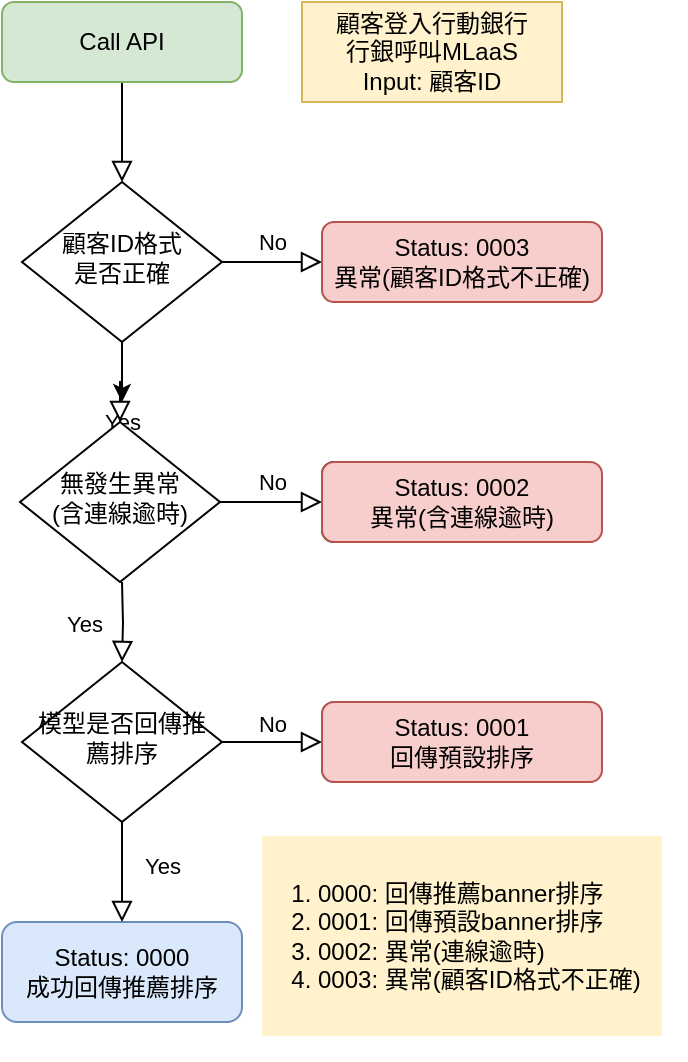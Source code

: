 <mxfile version="13.1.3" type="github" pages="3">
  <diagram id="ySz0Py1HpDfHeLLja6__" name="version3">
    <mxGraphModel dx="748" dy="584" grid="1" gridSize="10" guides="1" tooltips="1" connect="1" arrows="1" fold="1" page="1" pageScale="1" pageWidth="850" pageHeight="1100" math="0" shadow="0">
      <root>
        <mxCell id="oRHurq6mvN2Bd5AfDysX-0" />
        <mxCell id="oRHurq6mvN2Bd5AfDysX-1" parent="oRHurq6mvN2Bd5AfDysX-0" />
        <mxCell id="oRHurq6mvN2Bd5AfDysX-2" value="" style="rounded=0;html=1;jettySize=auto;orthogonalLoop=1;fontSize=11;endArrow=block;endFill=0;endSize=8;strokeWidth=1;shadow=0;labelBackgroundColor=none;edgeStyle=orthogonalEdgeStyle;" edge="1" parent="oRHurq6mvN2Bd5AfDysX-1" source="oRHurq6mvN2Bd5AfDysX-3" target="oRHurq6mvN2Bd5AfDysX-6">
          <mxGeometry relative="1" as="geometry" />
        </mxCell>
        <mxCell id="oRHurq6mvN2Bd5AfDysX-3" value="Call API" style="rounded=1;whiteSpace=wrap;html=1;fontSize=12;glass=0;strokeWidth=1;shadow=0;fillColor=#d5e8d4;strokeColor=#82b366;" vertex="1" parent="oRHurq6mvN2Bd5AfDysX-1">
          <mxGeometry x="210" y="20" width="120" height="40" as="geometry" />
        </mxCell>
        <mxCell id="oRHurq6mvN2Bd5AfDysX-4" value="Yes" style="rounded=0;html=1;jettySize=auto;orthogonalLoop=1;fontSize=11;endArrow=block;endFill=0;endSize=8;strokeWidth=1;shadow=0;labelBackgroundColor=none;edgeStyle=orthogonalEdgeStyle;" edge="1" parent="oRHurq6mvN2Bd5AfDysX-1" source="oRHurq6mvN2Bd5AfDysX-6" target="oRHurq6mvN2Bd5AfDysX-9">
          <mxGeometry y="20" relative="1" as="geometry">
            <mxPoint as="offset" />
          </mxGeometry>
        </mxCell>
        <mxCell id="oRHurq6mvN2Bd5AfDysX-5" value="No" style="edgeStyle=orthogonalEdgeStyle;rounded=0;html=1;jettySize=auto;orthogonalLoop=1;fontSize=11;endArrow=block;endFill=0;endSize=8;strokeWidth=1;shadow=0;labelBackgroundColor=none;" edge="1" parent="oRHurq6mvN2Bd5AfDysX-1" source="oRHurq6mvN2Bd5AfDysX-6" target="oRHurq6mvN2Bd5AfDysX-7">
          <mxGeometry y="10" relative="1" as="geometry">
            <mxPoint as="offset" />
          </mxGeometry>
        </mxCell>
        <mxCell id="oRHurq6mvN2Bd5AfDysX-21" style="edgeStyle=orthogonalEdgeStyle;rounded=0;orthogonalLoop=1;jettySize=auto;html=1;" edge="1" parent="oRHurq6mvN2Bd5AfDysX-1" source="oRHurq6mvN2Bd5AfDysX-6">
          <mxGeometry relative="1" as="geometry">
            <mxPoint x="270" y="220" as="targetPoint" />
          </mxGeometry>
        </mxCell>
        <mxCell id="oRHurq6mvN2Bd5AfDysX-6" value="顧客ID格式&lt;br&gt;是否正確" style="rhombus;whiteSpace=wrap;html=1;shadow=0;fontFamily=Helvetica;fontSize=12;align=center;strokeWidth=1;spacing=6;spacingTop=-4;" vertex="1" parent="oRHurq6mvN2Bd5AfDysX-1">
          <mxGeometry x="220" y="110" width="100" height="80" as="geometry" />
        </mxCell>
        <mxCell id="oRHurq6mvN2Bd5AfDysX-7" value="Status: 0003&lt;br&gt;異常(顧客ID格式不正確)" style="rounded=1;whiteSpace=wrap;html=1;fontSize=12;glass=0;strokeWidth=1;shadow=0;fillColor=#f8cecc;strokeColor=#b85450;" vertex="1" parent="oRHurq6mvN2Bd5AfDysX-1">
          <mxGeometry x="370" y="130" width="140" height="40" as="geometry" />
        </mxCell>
        <mxCell id="oRHurq6mvN2Bd5AfDysX-8" value="No" style="edgeStyle=orthogonalEdgeStyle;rounded=0;html=1;jettySize=auto;orthogonalLoop=1;fontSize=11;endArrow=block;endFill=0;endSize=8;strokeWidth=1;shadow=0;labelBackgroundColor=none;" edge="1" parent="oRHurq6mvN2Bd5AfDysX-1" source="oRHurq6mvN2Bd5AfDysX-9" target="oRHurq6mvN2Bd5AfDysX-11">
          <mxGeometry y="10" relative="1" as="geometry">
            <mxPoint as="offset" />
          </mxGeometry>
        </mxCell>
        <mxCell id="oRHurq6mvN2Bd5AfDysX-9" value="無發生異常&lt;br&gt;(含連線逾時)" style="rhombus;whiteSpace=wrap;html=1;shadow=0;fontFamily=Helvetica;fontSize=12;align=center;strokeWidth=1;spacing=6;spacingTop=-4;" vertex="1" parent="oRHurq6mvN2Bd5AfDysX-1">
          <mxGeometry x="219" y="230" width="100" height="80" as="geometry" />
        </mxCell>
        <mxCell id="oRHurq6mvN2Bd5AfDysX-10" value="Status: 0000&lt;br&gt;成功回傳推薦排序" style="rounded=1;whiteSpace=wrap;html=1;fontSize=12;glass=0;strokeWidth=1;shadow=0;fillColor=#dae8fc;strokeColor=#6c8ebf;" vertex="1" parent="oRHurq6mvN2Bd5AfDysX-1">
          <mxGeometry x="210" y="480" width="120" height="50" as="geometry" />
        </mxCell>
        <mxCell id="oRHurq6mvN2Bd5AfDysX-11" value="Status: 0003" style="rounded=1;whiteSpace=wrap;html=1;fontSize=12;glass=0;strokeWidth=1;shadow=0;" vertex="1" parent="oRHurq6mvN2Bd5AfDysX-1">
          <mxGeometry x="370" y="250" width="120" height="40" as="geometry" />
        </mxCell>
        <mxCell id="oRHurq6mvN2Bd5AfDysX-12" value="Status: 0002&lt;br&gt;異常(含連線逾時)" style="rounded=1;whiteSpace=wrap;html=1;fontSize=12;glass=0;strokeWidth=1;shadow=0;fillColor=#f8cecc;strokeColor=#b85450;" vertex="1" parent="oRHurq6mvN2Bd5AfDysX-1">
          <mxGeometry x="370" y="250" width="140" height="40" as="geometry" />
        </mxCell>
        <mxCell id="oRHurq6mvN2Bd5AfDysX-13" value="Yes" style="rounded=0;html=1;jettySize=auto;orthogonalLoop=1;fontSize=11;endArrow=block;endFill=0;endSize=8;strokeWidth=1;shadow=0;labelBackgroundColor=none;edgeStyle=orthogonalEdgeStyle;" edge="1" parent="oRHurq6mvN2Bd5AfDysX-1">
          <mxGeometry y="20" relative="1" as="geometry">
            <mxPoint as="offset" />
            <mxPoint x="270" y="310" as="sourcePoint" />
            <mxPoint x="270" y="350" as="targetPoint" />
          </mxGeometry>
        </mxCell>
        <mxCell id="oRHurq6mvN2Bd5AfDysX-14" value="Yes" style="rounded=0;html=1;jettySize=auto;orthogonalLoop=1;fontSize=11;endArrow=block;endFill=0;endSize=8;strokeWidth=1;shadow=0;labelBackgroundColor=none;edgeStyle=orthogonalEdgeStyle;exitX=0.5;exitY=1;exitDx=0;exitDy=0;entryX=0.5;entryY=0;entryDx=0;entryDy=0;" edge="1" parent="oRHurq6mvN2Bd5AfDysX-1" source="oRHurq6mvN2Bd5AfDysX-15" target="oRHurq6mvN2Bd5AfDysX-10">
          <mxGeometry x="-0.143" y="20" relative="1" as="geometry">
            <mxPoint as="offset" />
            <mxPoint x="270" y="500" as="targetPoint" />
          </mxGeometry>
        </mxCell>
        <mxCell id="oRHurq6mvN2Bd5AfDysX-15" value="模型是否回傳推薦排序" style="rhombus;whiteSpace=wrap;html=1;shadow=0;fontFamily=Helvetica;fontSize=12;align=center;strokeWidth=1;spacing=6;spacingTop=-4;" vertex="1" parent="oRHurq6mvN2Bd5AfDysX-1">
          <mxGeometry x="220" y="350" width="100" height="80" as="geometry" />
        </mxCell>
        <mxCell id="oRHurq6mvN2Bd5AfDysX-16" value="No" style="edgeStyle=orthogonalEdgeStyle;rounded=0;html=1;jettySize=auto;orthogonalLoop=1;fontSize=11;endArrow=block;endFill=0;endSize=8;strokeWidth=1;shadow=0;labelBackgroundColor=none;" edge="1" parent="oRHurq6mvN2Bd5AfDysX-1" source="oRHurq6mvN2Bd5AfDysX-15">
          <mxGeometry y="10" relative="1" as="geometry">
            <mxPoint as="offset" />
            <mxPoint x="370" y="390" as="targetPoint" />
          </mxGeometry>
        </mxCell>
        <mxCell id="oRHurq6mvN2Bd5AfDysX-17" value="Status: 0001&lt;br&gt;模型結果名單&lt;br&gt;無此登入顧客ID" style="rounded=1;whiteSpace=wrap;html=1;fontSize=12;glass=0;strokeWidth=1;shadow=0;fillColor=#dae8fc;strokeColor=#6c8ebf;" vertex="1" parent="oRHurq6mvN2Bd5AfDysX-1">
          <mxGeometry x="370" y="370" width="120" height="40" as="geometry" />
        </mxCell>
        <mxCell id="oRHurq6mvN2Bd5AfDysX-18" value="Status: 0001&lt;br&gt;回傳預設排序" style="rounded=1;whiteSpace=wrap;html=1;fontSize=12;glass=0;strokeWidth=1;shadow=0;fillColor=#f8cecc;strokeColor=#b85450;" vertex="1" parent="oRHurq6mvN2Bd5AfDysX-1">
          <mxGeometry x="370" y="370" width="140" height="40" as="geometry" />
        </mxCell>
        <mxCell id="oRHurq6mvN2Bd5AfDysX-19" value="&lt;ol&gt;&lt;li&gt;0000: 回傳推薦banner排序&amp;nbsp;&lt;/li&gt;&lt;li&gt;0001: 回傳預設banner排序&lt;/li&gt;&lt;li&gt;0002: 異常(連線逾時)&lt;/li&gt;&lt;li&gt;0003: 異常(顧客ID格式不正確)&lt;/li&gt;&lt;/ol&gt;" style="text;strokeColor=none;fillColor=#fff2cc;html=1;whiteSpace=wrap;verticalAlign=middle;overflow=hidden;align=left;labelPosition=center;verticalLabelPosition=middle;strokeWidth=6;spacing=-12;" vertex="1" parent="oRHurq6mvN2Bd5AfDysX-1">
          <mxGeometry x="340" y="437" width="200" height="100" as="geometry" />
        </mxCell>
        <UserObject label="顧客登入行動銀行&lt;br&gt;行銀呼叫MLaaS&lt;br&gt;Input: 顧客ID" placeholders="1" name="Variable" id="oRHurq6mvN2Bd5AfDysX-20">
          <mxCell style="text;html=1;strokeColor=#d6b656;fillColor=#fff2cc;align=center;verticalAlign=middle;whiteSpace=wrap;overflow=hidden;" vertex="1" parent="oRHurq6mvN2Bd5AfDysX-1">
            <mxGeometry x="360" y="20" width="130" height="50" as="geometry" />
          </mxCell>
        </UserObject>
      </root>
    </mxGraphModel>
  </diagram>
  <diagram id="Z0WrZ55IOFAZ8B3S86SQ" name="version2">
    <mxGraphModel dx="748" dy="584" grid="1" gridSize="10" guides="1" tooltips="1" connect="1" arrows="1" fold="1" page="1" pageScale="1" pageWidth="850" pageHeight="1100" math="0" shadow="0">
      <root>
        <mxCell id="QfnjMNIoUR7B6jNinT9_-0" />
        <mxCell id="QfnjMNIoUR7B6jNinT9_-1" parent="QfnjMNIoUR7B6jNinT9_-0" />
        <mxCell id="QfnjMNIoUR7B6jNinT9_-2" value="" style="rounded=0;html=1;jettySize=auto;orthogonalLoop=1;fontSize=11;endArrow=block;endFill=0;endSize=8;strokeWidth=1;shadow=0;labelBackgroundColor=none;edgeStyle=orthogonalEdgeStyle;" parent="QfnjMNIoUR7B6jNinT9_-1" source="QfnjMNIoUR7B6jNinT9_-3" target="QfnjMNIoUR7B6jNinT9_-6" edge="1">
          <mxGeometry relative="1" as="geometry" />
        </mxCell>
        <mxCell id="QfnjMNIoUR7B6jNinT9_-3" value="Call API" style="rounded=1;whiteSpace=wrap;html=1;fontSize=12;glass=0;strokeWidth=1;shadow=0;fillColor=#d5e8d4;strokeColor=#82b366;" parent="QfnjMNIoUR7B6jNinT9_-1" vertex="1">
          <mxGeometry x="210" y="20" width="120" height="40" as="geometry" />
        </mxCell>
        <mxCell id="QfnjMNIoUR7B6jNinT9_-4" value="Yes" style="rounded=0;html=1;jettySize=auto;orthogonalLoop=1;fontSize=11;endArrow=block;endFill=0;endSize=8;strokeWidth=1;shadow=0;labelBackgroundColor=none;edgeStyle=orthogonalEdgeStyle;" parent="QfnjMNIoUR7B6jNinT9_-1" source="QfnjMNIoUR7B6jNinT9_-6" target="QfnjMNIoUR7B6jNinT9_-9" edge="1">
          <mxGeometry y="20" relative="1" as="geometry">
            <mxPoint as="offset" />
          </mxGeometry>
        </mxCell>
        <mxCell id="QfnjMNIoUR7B6jNinT9_-5" value="No" style="edgeStyle=orthogonalEdgeStyle;rounded=0;html=1;jettySize=auto;orthogonalLoop=1;fontSize=11;endArrow=block;endFill=0;endSize=8;strokeWidth=1;shadow=0;labelBackgroundColor=none;" parent="QfnjMNIoUR7B6jNinT9_-1" source="QfnjMNIoUR7B6jNinT9_-6" target="QfnjMNIoUR7B6jNinT9_-7" edge="1">
          <mxGeometry y="10" relative="1" as="geometry">
            <mxPoint as="offset" />
          </mxGeometry>
        </mxCell>
        <mxCell id="QfnjMNIoUR7B6jNinT9_-6" value="顧客ID格式&lt;br&gt;是否正確" style="rhombus;whiteSpace=wrap;html=1;shadow=0;fontFamily=Helvetica;fontSize=12;align=center;strokeWidth=1;spacing=6;spacingTop=-4;" parent="QfnjMNIoUR7B6jNinT9_-1" vertex="1">
          <mxGeometry x="220" y="110" width="100" height="80" as="geometry" />
        </mxCell>
        <mxCell id="QfnjMNIoUR7B6jNinT9_-7" value="Status: 0003&lt;br&gt;異常(顧客ID格式不正確)" style="rounded=1;whiteSpace=wrap;html=1;fontSize=12;glass=0;strokeWidth=1;shadow=0;fillColor=#f8cecc;strokeColor=#b85450;" parent="QfnjMNIoUR7B6jNinT9_-1" vertex="1">
          <mxGeometry x="370" y="130" width="140" height="40" as="geometry" />
        </mxCell>
        <mxCell id="QfnjMNIoUR7B6jNinT9_-8" value="No" style="edgeStyle=orthogonalEdgeStyle;rounded=0;html=1;jettySize=auto;orthogonalLoop=1;fontSize=11;endArrow=block;endFill=0;endSize=8;strokeWidth=1;shadow=0;labelBackgroundColor=none;" parent="QfnjMNIoUR7B6jNinT9_-1" source="QfnjMNIoUR7B6jNinT9_-9" target="QfnjMNIoUR7B6jNinT9_-11" edge="1">
          <mxGeometry y="10" relative="1" as="geometry">
            <mxPoint as="offset" />
          </mxGeometry>
        </mxCell>
        <mxCell id="QfnjMNIoUR7B6jNinT9_-9" value="連線時間&lt;br&gt;小於三秒" style="rhombus;whiteSpace=wrap;html=1;shadow=0;fontFamily=Helvetica;fontSize=12;align=center;strokeWidth=1;spacing=6;spacingTop=-4;" parent="QfnjMNIoUR7B6jNinT9_-1" vertex="1">
          <mxGeometry x="219" y="230" width="100" height="80" as="geometry" />
        </mxCell>
        <mxCell id="QfnjMNIoUR7B6jNinT9_-10" value="Status: 0000&lt;br&gt;成功回傳推薦排序" style="rounded=1;whiteSpace=wrap;html=1;fontSize=12;glass=0;strokeWidth=1;shadow=0;fillColor=#dae8fc;strokeColor=#6c8ebf;" parent="QfnjMNIoUR7B6jNinT9_-1" vertex="1">
          <mxGeometry x="210" y="480" width="120" height="50" as="geometry" />
        </mxCell>
        <mxCell id="QfnjMNIoUR7B6jNinT9_-11" value="Status: 0003" style="rounded=1;whiteSpace=wrap;html=1;fontSize=12;glass=0;strokeWidth=1;shadow=0;" parent="QfnjMNIoUR7B6jNinT9_-1" vertex="1">
          <mxGeometry x="370" y="250" width="120" height="40" as="geometry" />
        </mxCell>
        <mxCell id="QfnjMNIoUR7B6jNinT9_-12" value="Status: 0002&lt;br&gt;異常(連線逾時)" style="rounded=1;whiteSpace=wrap;html=1;fontSize=12;glass=0;strokeWidth=1;shadow=0;fillColor=#f8cecc;strokeColor=#b85450;" parent="QfnjMNIoUR7B6jNinT9_-1" vertex="1">
          <mxGeometry x="370" y="250" width="140" height="40" as="geometry" />
        </mxCell>
        <mxCell id="QfnjMNIoUR7B6jNinT9_-13" value="Yes" style="rounded=0;html=1;jettySize=auto;orthogonalLoop=1;fontSize=11;endArrow=block;endFill=0;endSize=8;strokeWidth=1;shadow=0;labelBackgroundColor=none;edgeStyle=orthogonalEdgeStyle;" parent="QfnjMNIoUR7B6jNinT9_-1" edge="1">
          <mxGeometry y="20" relative="1" as="geometry">
            <mxPoint as="offset" />
            <mxPoint x="270" y="310" as="sourcePoint" />
            <mxPoint x="270" y="350" as="targetPoint" />
          </mxGeometry>
        </mxCell>
        <mxCell id="QfnjMNIoUR7B6jNinT9_-17" value="Yes" style="rounded=0;html=1;jettySize=auto;orthogonalLoop=1;fontSize=11;endArrow=block;endFill=0;endSize=8;strokeWidth=1;shadow=0;labelBackgroundColor=none;edgeStyle=orthogonalEdgeStyle;exitX=0.5;exitY=1;exitDx=0;exitDy=0;entryX=0.5;entryY=0;entryDx=0;entryDy=0;" parent="QfnjMNIoUR7B6jNinT9_-1" source="QfnjMNIoUR7B6jNinT9_-19" target="QfnjMNIoUR7B6jNinT9_-10" edge="1">
          <mxGeometry x="-0.143" y="20" relative="1" as="geometry">
            <mxPoint as="offset" />
            <mxPoint x="270" y="500" as="targetPoint" />
          </mxGeometry>
        </mxCell>
        <mxCell id="QfnjMNIoUR7B6jNinT9_-19" value="模型是否回傳推薦排序" style="rhombus;whiteSpace=wrap;html=1;shadow=0;fontFamily=Helvetica;fontSize=12;align=center;strokeWidth=1;spacing=6;spacingTop=-4;" parent="QfnjMNIoUR7B6jNinT9_-1" vertex="1">
          <mxGeometry x="220" y="350" width="100" height="80" as="geometry" />
        </mxCell>
        <mxCell id="QfnjMNIoUR7B6jNinT9_-20" value="No" style="edgeStyle=orthogonalEdgeStyle;rounded=0;html=1;jettySize=auto;orthogonalLoop=1;fontSize=11;endArrow=block;endFill=0;endSize=8;strokeWidth=1;shadow=0;labelBackgroundColor=none;" parent="QfnjMNIoUR7B6jNinT9_-1" source="QfnjMNIoUR7B6jNinT9_-19" edge="1">
          <mxGeometry y="10" relative="1" as="geometry">
            <mxPoint as="offset" />
            <mxPoint x="370" y="390" as="targetPoint" />
          </mxGeometry>
        </mxCell>
        <mxCell id="QfnjMNIoUR7B6jNinT9_-21" value="Status: 0001&lt;br&gt;模型結果名單&lt;br&gt;無此登入顧客ID" style="rounded=1;whiteSpace=wrap;html=1;fontSize=12;glass=0;strokeWidth=1;shadow=0;fillColor=#dae8fc;strokeColor=#6c8ebf;" parent="QfnjMNIoUR7B6jNinT9_-1" vertex="1">
          <mxGeometry x="370" y="370" width="120" height="40" as="geometry" />
        </mxCell>
        <mxCell id="QfnjMNIoUR7B6jNinT9_-23" value="Status: 0001&lt;br&gt;回傳預設排序" style="rounded=1;whiteSpace=wrap;html=1;fontSize=12;glass=0;strokeWidth=1;shadow=0;fillColor=#f8cecc;strokeColor=#b85450;" parent="QfnjMNIoUR7B6jNinT9_-1" vertex="1">
          <mxGeometry x="370" y="370" width="140" height="40" as="geometry" />
        </mxCell>
        <mxCell id="QfnjMNIoUR7B6jNinT9_-24" value="&lt;ol&gt;&lt;li&gt;0000: 回傳推薦banner排序&amp;nbsp;&lt;/li&gt;&lt;li&gt;0001: 回傳預設banner排序&lt;/li&gt;&lt;li&gt;0002: 異常(連線逾時)&lt;/li&gt;&lt;li&gt;0003: 異常(顧客ID格式不正確)&lt;/li&gt;&lt;/ol&gt;" style="text;strokeColor=none;fillColor=#fff2cc;html=1;whiteSpace=wrap;verticalAlign=middle;overflow=hidden;align=left;labelPosition=center;verticalLabelPosition=middle;strokeWidth=6;spacing=-12;" parent="QfnjMNIoUR7B6jNinT9_-1" vertex="1">
          <mxGeometry x="340" y="437" width="200" height="100" as="geometry" />
        </mxCell>
        <UserObject label="顧客登入行動銀行&lt;br&gt;行銀呼叫MLaaS&lt;br&gt;Input: 顧客ID" placeholders="1" name="Variable" id="QfnjMNIoUR7B6jNinT9_-25">
          <mxCell style="text;html=1;strokeColor=#d6b656;fillColor=#fff2cc;align=center;verticalAlign=middle;whiteSpace=wrap;overflow=hidden;" parent="QfnjMNIoUR7B6jNinT9_-1" vertex="1">
            <mxGeometry x="360" y="20" width="130" height="50" as="geometry" />
          </mxCell>
        </UserObject>
      </root>
    </mxGraphModel>
  </diagram>
  <diagram id="g0BhbE3FZpr9NHv4j8qi" name="version1">
    <mxGraphModel dx="748" dy="584" grid="1" gridSize="10" guides="1" tooltips="1" connect="1" arrows="1" fold="1" page="1" pageScale="1" pageWidth="850" pageHeight="1100" math="0" shadow="0">
      <root>
        <mxCell id="_gfM8TqM_nm4b76Hwd7x-0" />
        <mxCell id="_gfM8TqM_nm4b76Hwd7x-1" parent="_gfM8TqM_nm4b76Hwd7x-0" />
        <mxCell id="l1eZqsgf5OQW5yRaSjAC-0" value="" style="rounded=0;html=1;jettySize=auto;orthogonalLoop=1;fontSize=11;endArrow=block;endFill=0;endSize=8;strokeWidth=1;shadow=0;labelBackgroundColor=none;edgeStyle=orthogonalEdgeStyle;" edge="1" parent="_gfM8TqM_nm4b76Hwd7x-1" source="l1eZqsgf5OQW5yRaSjAC-1" target="l1eZqsgf5OQW5yRaSjAC-4">
          <mxGeometry relative="1" as="geometry" />
        </mxCell>
        <mxCell id="l1eZqsgf5OQW5yRaSjAC-1" value="Call API" style="rounded=1;whiteSpace=wrap;html=1;fontSize=12;glass=0;strokeWidth=1;shadow=0;fillColor=#d5e8d4;strokeColor=#82b366;" vertex="1" parent="_gfM8TqM_nm4b76Hwd7x-1">
          <mxGeometry x="160" y="80" width="120" height="40" as="geometry" />
        </mxCell>
        <mxCell id="l1eZqsgf5OQW5yRaSjAC-2" value="Yes" style="rounded=0;html=1;jettySize=auto;orthogonalLoop=1;fontSize=11;endArrow=block;endFill=0;endSize=8;strokeWidth=1;shadow=0;labelBackgroundColor=none;edgeStyle=orthogonalEdgeStyle;" edge="1" parent="_gfM8TqM_nm4b76Hwd7x-1" source="l1eZqsgf5OQW5yRaSjAC-4" target="l1eZqsgf5OQW5yRaSjAC-7">
          <mxGeometry y="20" relative="1" as="geometry">
            <mxPoint as="offset" />
          </mxGeometry>
        </mxCell>
        <mxCell id="l1eZqsgf5OQW5yRaSjAC-3" value="No" style="edgeStyle=orthogonalEdgeStyle;rounded=0;html=1;jettySize=auto;orthogonalLoop=1;fontSize=11;endArrow=block;endFill=0;endSize=8;strokeWidth=1;shadow=0;labelBackgroundColor=none;" edge="1" parent="_gfM8TqM_nm4b76Hwd7x-1" source="l1eZqsgf5OQW5yRaSjAC-4" target="l1eZqsgf5OQW5yRaSjAC-5">
          <mxGeometry y="10" relative="1" as="geometry">
            <mxPoint as="offset" />
          </mxGeometry>
        </mxCell>
        <mxCell id="l1eZqsgf5OQW5yRaSjAC-4" value="顧客ID格式&lt;br&gt;是否正確" style="rhombus;whiteSpace=wrap;html=1;shadow=0;fontFamily=Helvetica;fontSize=12;align=center;strokeWidth=1;spacing=6;spacingTop=-4;" vertex="1" parent="_gfM8TqM_nm4b76Hwd7x-1">
          <mxGeometry x="170" y="170" width="100" height="80" as="geometry" />
        </mxCell>
        <mxCell id="l1eZqsgf5OQW5yRaSjAC-5" value="Status: 0004&lt;br&gt;顧客ID格式不正確" style="rounded=1;whiteSpace=wrap;html=1;fontSize=12;glass=0;strokeWidth=1;shadow=0;fillColor=#f8cecc;strokeColor=#b85450;" vertex="1" parent="_gfM8TqM_nm4b76Hwd7x-1">
          <mxGeometry x="320" y="190" width="120" height="40" as="geometry" />
        </mxCell>
        <mxCell id="l1eZqsgf5OQW5yRaSjAC-6" value="No" style="edgeStyle=orthogonalEdgeStyle;rounded=0;html=1;jettySize=auto;orthogonalLoop=1;fontSize=11;endArrow=block;endFill=0;endSize=8;strokeWidth=1;shadow=0;labelBackgroundColor=none;" edge="1" parent="_gfM8TqM_nm4b76Hwd7x-1" source="l1eZqsgf5OQW5yRaSjAC-7" target="l1eZqsgf5OQW5yRaSjAC-9">
          <mxGeometry y="10" relative="1" as="geometry">
            <mxPoint as="offset" />
          </mxGeometry>
        </mxCell>
        <mxCell id="l1eZqsgf5OQW5yRaSjAC-7" value="發查MLaaS&lt;br&gt;是否成功" style="rhombus;whiteSpace=wrap;html=1;shadow=0;fontFamily=Helvetica;fontSize=12;align=center;strokeWidth=1;spacing=6;spacingTop=-4;" vertex="1" parent="_gfM8TqM_nm4b76Hwd7x-1">
          <mxGeometry x="170" y="290" width="100" height="80" as="geometry" />
        </mxCell>
        <mxCell id="l1eZqsgf5OQW5yRaSjAC-8" value="Status: 0000&lt;br&gt;成功回傳推薦排序" style="rounded=1;whiteSpace=wrap;html=1;fontSize=12;glass=0;strokeWidth=1;shadow=0;fillColor=#dae8fc;strokeColor=#6c8ebf;" vertex="1" parent="_gfM8TqM_nm4b76Hwd7x-1">
          <mxGeometry x="160" y="660" width="120" height="50" as="geometry" />
        </mxCell>
        <mxCell id="l1eZqsgf5OQW5yRaSjAC-9" value="Status: 0003" style="rounded=1;whiteSpace=wrap;html=1;fontSize=12;glass=0;strokeWidth=1;shadow=0;" vertex="1" parent="_gfM8TqM_nm4b76Hwd7x-1">
          <mxGeometry x="320" y="310" width="120" height="40" as="geometry" />
        </mxCell>
        <mxCell id="l1eZqsgf5OQW5yRaSjAC-10" value="Status: 0003&lt;br&gt;發查MLaaS失敗" style="rounded=1;whiteSpace=wrap;html=1;fontSize=12;glass=0;strokeWidth=1;shadow=0;fillColor=#f8cecc;strokeColor=#b85450;" vertex="1" parent="_gfM8TqM_nm4b76Hwd7x-1">
          <mxGeometry x="320" y="310" width="120" height="40" as="geometry" />
        </mxCell>
        <mxCell id="l1eZqsgf5OQW5yRaSjAC-11" value="Yes" style="rounded=0;html=1;jettySize=auto;orthogonalLoop=1;fontSize=11;endArrow=block;endFill=0;endSize=8;strokeWidth=1;shadow=0;labelBackgroundColor=none;edgeStyle=orthogonalEdgeStyle;" edge="1" parent="_gfM8TqM_nm4b76Hwd7x-1" target="l1eZqsgf5OQW5yRaSjAC-12">
          <mxGeometry y="20" relative="1" as="geometry">
            <mxPoint as="offset" />
            <mxPoint x="220" y="370" as="sourcePoint" />
          </mxGeometry>
        </mxCell>
        <mxCell id="l1eZqsgf5OQW5yRaSjAC-12" value="MLaaS連線&lt;br&gt;是否及時" style="rhombus;whiteSpace=wrap;html=1;shadow=0;fontFamily=Helvetica;fontSize=12;align=center;strokeWidth=1;spacing=6;spacingTop=-4;" vertex="1" parent="_gfM8TqM_nm4b76Hwd7x-1">
          <mxGeometry x="170" y="410" width="100" height="80" as="geometry" />
        </mxCell>
        <mxCell id="l1eZqsgf5OQW5yRaSjAC-13" value="No" style="edgeStyle=orthogonalEdgeStyle;rounded=0;html=1;jettySize=auto;orthogonalLoop=1;fontSize=11;endArrow=block;endFill=0;endSize=8;strokeWidth=1;shadow=0;labelBackgroundColor=none;" edge="1" parent="_gfM8TqM_nm4b76Hwd7x-1" source="l1eZqsgf5OQW5yRaSjAC-12">
          <mxGeometry y="10" relative="1" as="geometry">
            <mxPoint as="offset" />
            <mxPoint x="320" y="450" as="targetPoint" />
          </mxGeometry>
        </mxCell>
        <mxCell id="l1eZqsgf5OQW5yRaSjAC-14" value="Status: 0002&lt;br&gt;MLaaS連線逾時" style="rounded=1;whiteSpace=wrap;html=1;fontSize=12;glass=0;strokeWidth=1;shadow=0;" vertex="1" parent="_gfM8TqM_nm4b76Hwd7x-1">
          <mxGeometry x="320" y="430" width="120" height="40" as="geometry" />
        </mxCell>
        <mxCell id="l1eZqsgf5OQW5yRaSjAC-15" value="Yes" style="rounded=0;html=1;jettySize=auto;orthogonalLoop=1;fontSize=11;endArrow=block;endFill=0;endSize=8;strokeWidth=1;shadow=0;labelBackgroundColor=none;edgeStyle=orthogonalEdgeStyle;exitX=0.5;exitY=1;exitDx=0;exitDy=0;entryX=0.5;entryY=0;entryDx=0;entryDy=0;" edge="1" parent="_gfM8TqM_nm4b76Hwd7x-1" source="l1eZqsgf5OQW5yRaSjAC-17" target="l1eZqsgf5OQW5yRaSjAC-8">
          <mxGeometry x="-0.143" y="20" relative="1" as="geometry">
            <mxPoint as="offset" />
            <mxPoint x="220" y="680" as="targetPoint" />
          </mxGeometry>
        </mxCell>
        <mxCell id="l1eZqsgf5OQW5yRaSjAC-16" value="Yes" style="rounded=0;html=1;jettySize=auto;orthogonalLoop=1;fontSize=11;endArrow=block;endFill=0;endSize=8;strokeWidth=1;shadow=0;labelBackgroundColor=none;edgeStyle=orthogonalEdgeStyle;" edge="1" parent="_gfM8TqM_nm4b76Hwd7x-1" target="l1eZqsgf5OQW5yRaSjAC-17">
          <mxGeometry y="20" relative="1" as="geometry">
            <mxPoint as="offset" />
            <mxPoint x="220" y="490" as="sourcePoint" />
          </mxGeometry>
        </mxCell>
        <mxCell id="l1eZqsgf5OQW5yRaSjAC-17" value="模型結果名單中是否有此顧客" style="rhombus;whiteSpace=wrap;html=1;shadow=0;fontFamily=Helvetica;fontSize=12;align=center;strokeWidth=1;spacing=6;spacingTop=-4;" vertex="1" parent="_gfM8TqM_nm4b76Hwd7x-1">
          <mxGeometry x="170" y="530" width="100" height="80" as="geometry" />
        </mxCell>
        <mxCell id="l1eZqsgf5OQW5yRaSjAC-18" value="No" style="edgeStyle=orthogonalEdgeStyle;rounded=0;html=1;jettySize=auto;orthogonalLoop=1;fontSize=11;endArrow=block;endFill=0;endSize=8;strokeWidth=1;shadow=0;labelBackgroundColor=none;" edge="1" parent="_gfM8TqM_nm4b76Hwd7x-1" source="l1eZqsgf5OQW5yRaSjAC-17">
          <mxGeometry y="10" relative="1" as="geometry">
            <mxPoint as="offset" />
            <mxPoint x="320" y="570" as="targetPoint" />
          </mxGeometry>
        </mxCell>
        <mxCell id="l1eZqsgf5OQW5yRaSjAC-19" value="Status: 0001&lt;br&gt;模型結果名單&lt;br&gt;無此登入顧客ID" style="rounded=1;whiteSpace=wrap;html=1;fontSize=12;glass=0;strokeWidth=1;shadow=0;fillColor=#dae8fc;strokeColor=#6c8ebf;" vertex="1" parent="_gfM8TqM_nm4b76Hwd7x-1">
          <mxGeometry x="320" y="550" width="120" height="40" as="geometry" />
        </mxCell>
        <mxCell id="l1eZqsgf5OQW5yRaSjAC-20" value="Status: 0002&lt;br&gt;MLaaS連線逾時" style="rounded=1;whiteSpace=wrap;html=1;fontSize=12;glass=0;strokeWidth=1;shadow=0;fillColor=#f8cecc;strokeColor=#b85450;" vertex="1" parent="_gfM8TqM_nm4b76Hwd7x-1">
          <mxGeometry x="320" y="430" width="120" height="40" as="geometry" />
        </mxCell>
        <mxCell id="l1eZqsgf5OQW5yRaSjAC-21" value="Status: 0001&lt;br&gt;模型結果名單&lt;br&gt;無此登入顧客ID" style="rounded=1;whiteSpace=wrap;html=1;fontSize=12;glass=0;strokeWidth=1;shadow=0;fillColor=#f8cecc;strokeColor=#b85450;" vertex="1" parent="_gfM8TqM_nm4b76Hwd7x-1">
          <mxGeometry x="320" y="550" width="120" height="40" as="geometry" />
        </mxCell>
        <mxCell id="l1eZqsgf5OQW5yRaSjAC-22" value="&lt;ol&gt;&lt;li&gt;0000: 回傳推薦banner排序&amp;nbsp;&lt;/li&gt;&lt;li&gt;0001: 回傳預設banner排序&lt;/li&gt;&lt;li&gt;0002: MLaaS連線逾時&lt;/li&gt;&lt;li&gt;0003: 發查MLaaS失敗&lt;/li&gt;&lt;li&gt;0004: 顧客ID格式不正確&lt;/li&gt;&lt;/ol&gt;" style="text;strokeColor=none;fillColor=#fff2cc;html=1;whiteSpace=wrap;verticalAlign=middle;overflow=hidden;align=left;labelPosition=center;verticalLabelPosition=middle;strokeWidth=6;spacing=-12;" vertex="1" parent="_gfM8TqM_nm4b76Hwd7x-1">
          <mxGeometry x="290" y="610" width="200" height="100" as="geometry" />
        </mxCell>
        <UserObject label="顧客登入行動銀行&lt;br&gt;行銀呼叫MLaaS&lt;br&gt;Input: 顧客ID" placeholders="1" name="Variable" id="l1eZqsgf5OQW5yRaSjAC-23">
          <mxCell style="text;html=1;strokeColor=#d6b656;fillColor=#fff2cc;align=center;verticalAlign=middle;whiteSpace=wrap;overflow=hidden;" vertex="1" parent="_gfM8TqM_nm4b76Hwd7x-1">
            <mxGeometry x="310" y="80" width="130" height="50" as="geometry" />
          </mxCell>
        </UserObject>
      </root>
    </mxGraphModel>
  </diagram>
</mxfile>
